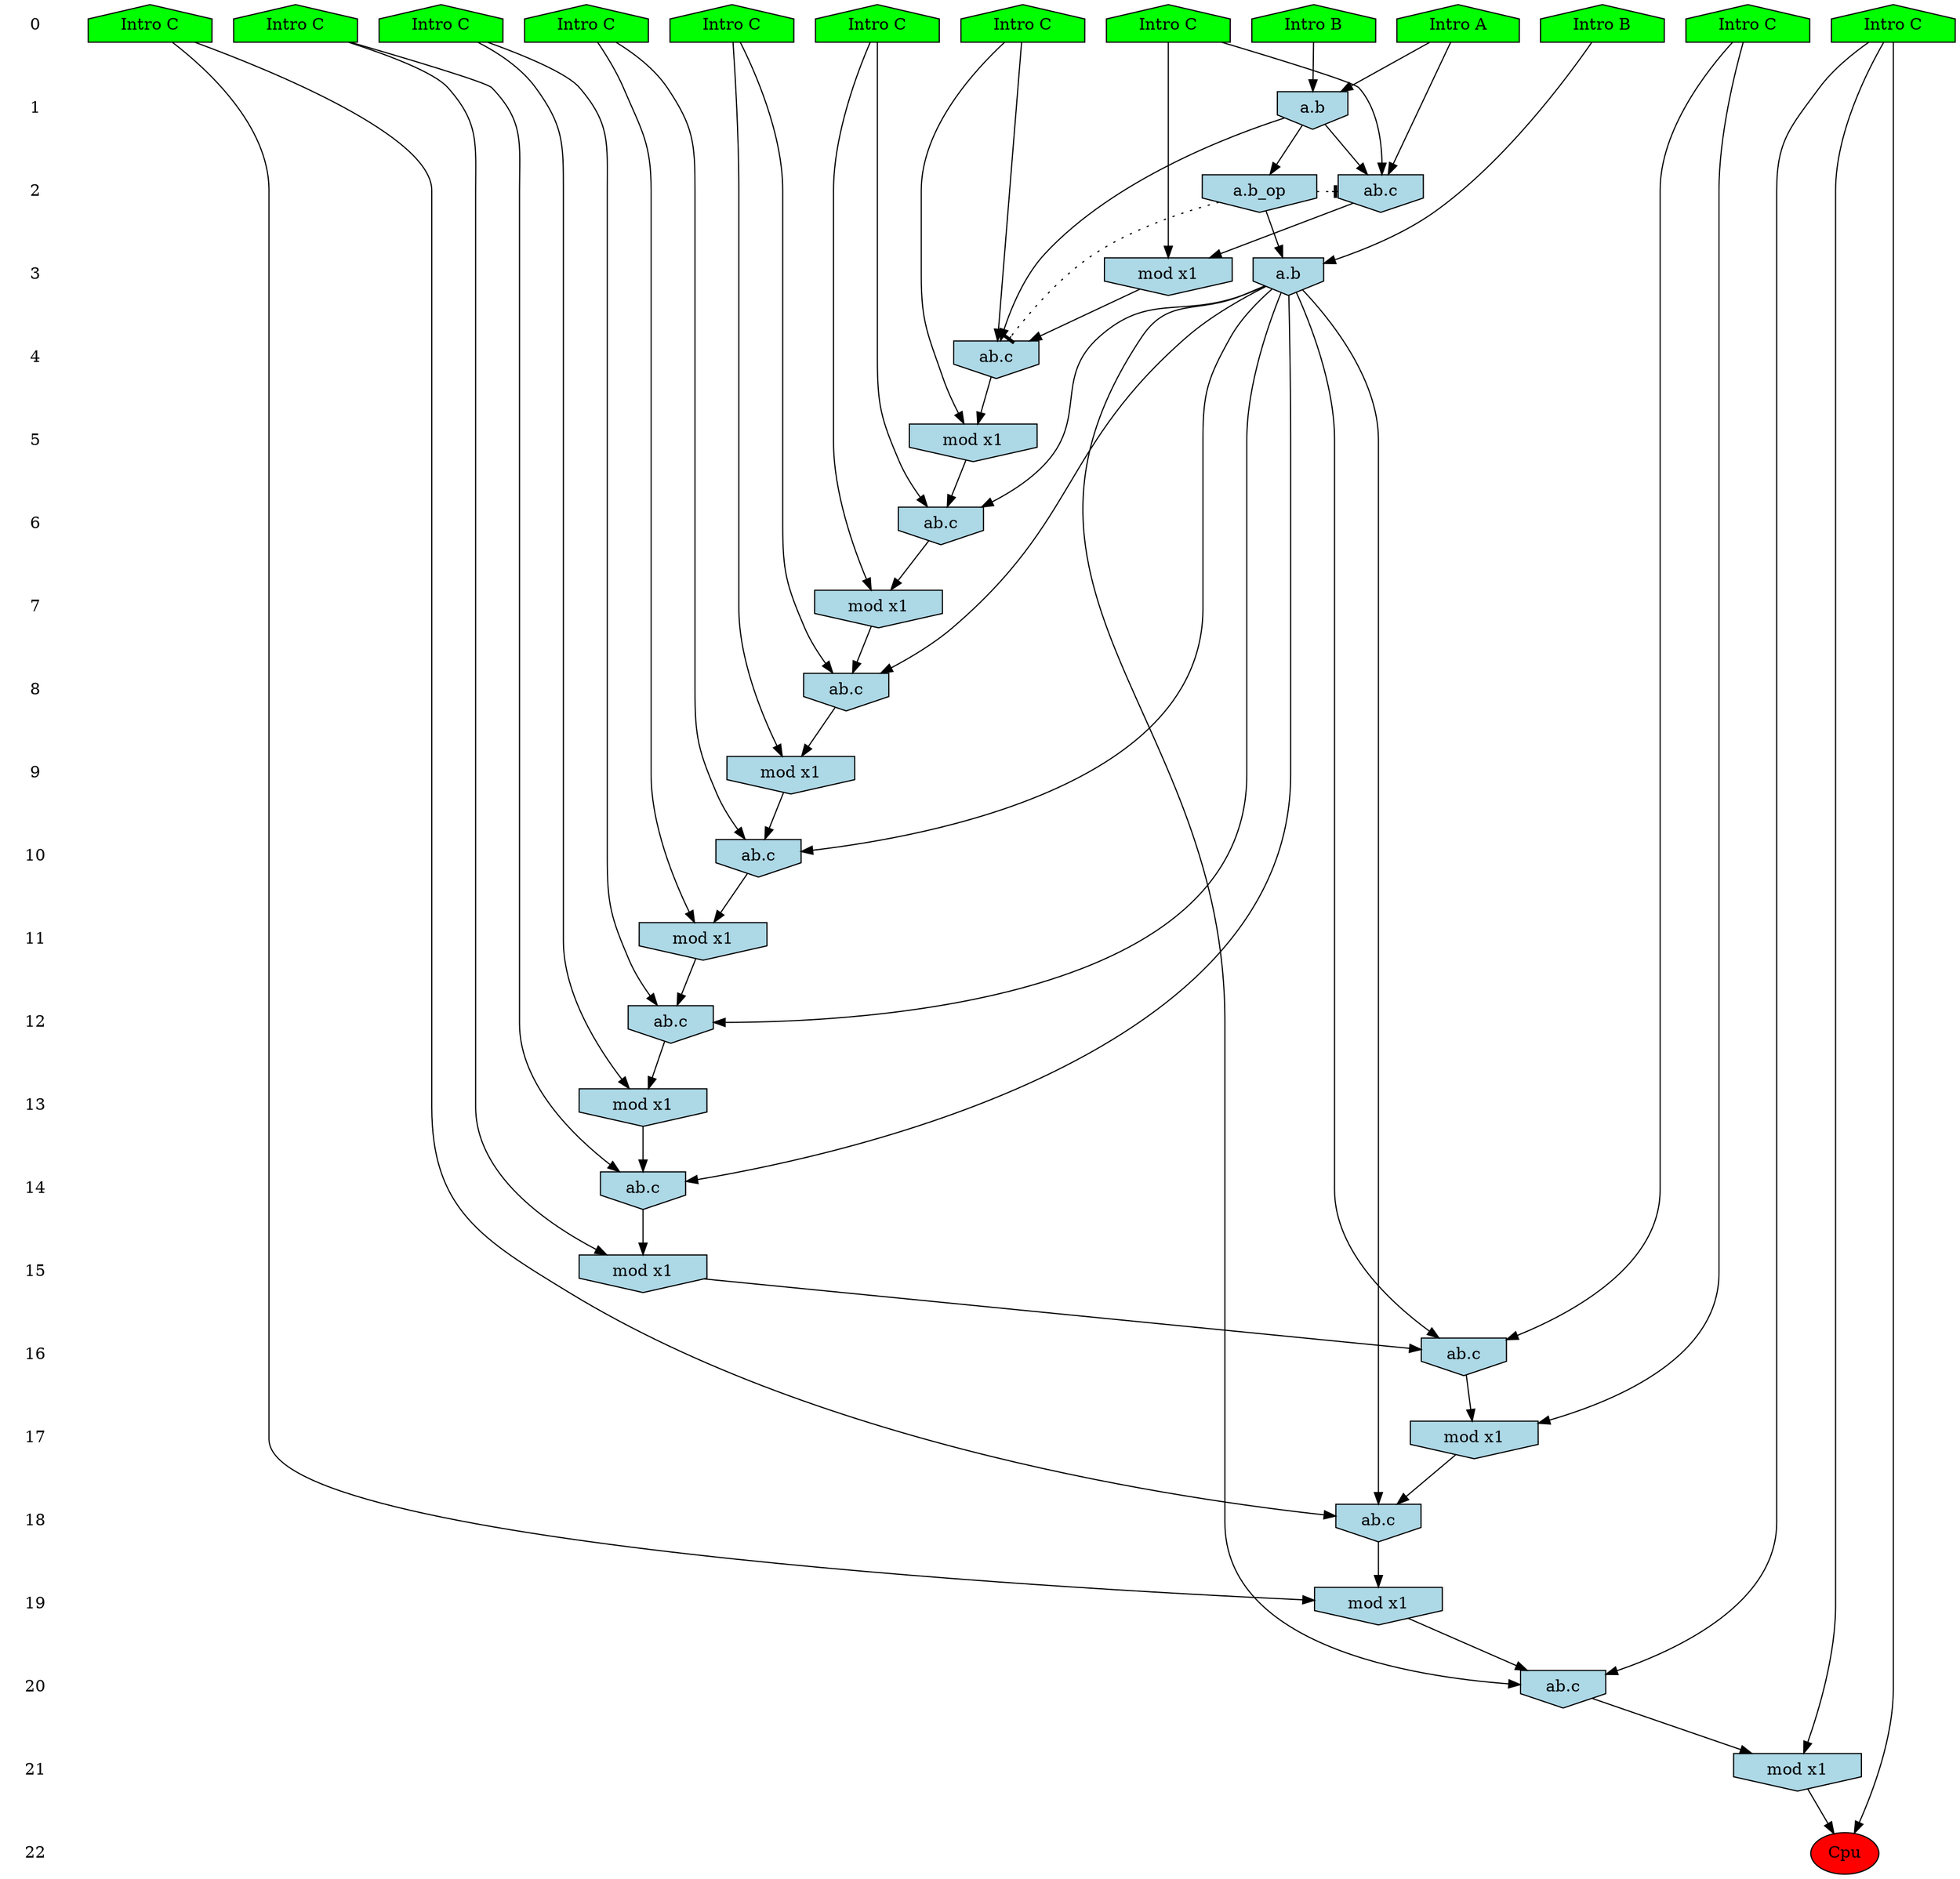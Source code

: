 /* Compression of 1 causal flows obtained in average at 2.100880E+01 t.u */
/* Compressed causal flows were: [3950] */
digraph G{
 ranksep=.5 ; 
{ rank = same ; "0" [shape=plaintext] ; node_1 [label ="Intro B", shape=house, style=filled, fillcolor=green] ;
node_2 [label ="Intro A", shape=house, style=filled, fillcolor=green] ;
node_3 [label ="Intro B", shape=house, style=filled, fillcolor=green] ;
node_4 [label ="Intro C", shape=house, style=filled, fillcolor=green] ;
node_5 [label ="Intro C", shape=house, style=filled, fillcolor=green] ;
node_6 [label ="Intro C", shape=house, style=filled, fillcolor=green] ;
node_7 [label ="Intro C", shape=house, style=filled, fillcolor=green] ;
node_8 [label ="Intro C", shape=house, style=filled, fillcolor=green] ;
node_9 [label ="Intro C", shape=house, style=filled, fillcolor=green] ;
node_10 [label ="Intro C", shape=house, style=filled, fillcolor=green] ;
node_11 [label ="Intro C", shape=house, style=filled, fillcolor=green] ;
node_12 [label ="Intro C", shape=house, style=filled, fillcolor=green] ;
node_13 [label ="Intro C", shape=house, style=filled, fillcolor=green] ;
}
{ rank = same ; "1" [shape=plaintext] ; node_14 [label="a.b", shape=invhouse, style=filled, fillcolor = lightblue] ;
}
{ rank = same ; "2" [shape=plaintext] ; node_15 [label="ab.c", shape=invhouse, style=filled, fillcolor = lightblue] ;
node_18 [label="a.b_op", shape=invhouse, style=filled, fillcolor = lightblue] ;
}
{ rank = same ; "3" [shape=plaintext] ; node_16 [label="mod x1", shape=invhouse, style=filled, fillcolor = lightblue] ;
node_20 [label="a.b", shape=invhouse, style=filled, fillcolor = lightblue] ;
}
{ rank = same ; "4" [shape=plaintext] ; node_17 [label="ab.c", shape=invhouse, style=filled, fillcolor = lightblue] ;
}
{ rank = same ; "5" [shape=plaintext] ; node_19 [label="mod x1", shape=invhouse, style=filled, fillcolor = lightblue] ;
}
{ rank = same ; "6" [shape=plaintext] ; node_21 [label="ab.c", shape=invhouse, style=filled, fillcolor = lightblue] ;
}
{ rank = same ; "7" [shape=plaintext] ; node_22 [label="mod x1", shape=invhouse, style=filled, fillcolor = lightblue] ;
}
{ rank = same ; "8" [shape=plaintext] ; node_23 [label="ab.c", shape=invhouse, style=filled, fillcolor = lightblue] ;
}
{ rank = same ; "9" [shape=plaintext] ; node_24 [label="mod x1", shape=invhouse, style=filled, fillcolor = lightblue] ;
}
{ rank = same ; "10" [shape=plaintext] ; node_25 [label="ab.c", shape=invhouse, style=filled, fillcolor = lightblue] ;
}
{ rank = same ; "11" [shape=plaintext] ; node_26 [label="mod x1", shape=invhouse, style=filled, fillcolor = lightblue] ;
}
{ rank = same ; "12" [shape=plaintext] ; node_27 [label="ab.c", shape=invhouse, style=filled, fillcolor = lightblue] ;
}
{ rank = same ; "13" [shape=plaintext] ; node_28 [label="mod x1", shape=invhouse, style=filled, fillcolor = lightblue] ;
}
{ rank = same ; "14" [shape=plaintext] ; node_29 [label="ab.c", shape=invhouse, style=filled, fillcolor = lightblue] ;
}
{ rank = same ; "15" [shape=plaintext] ; node_30 [label="mod x1", shape=invhouse, style=filled, fillcolor = lightblue] ;
}
{ rank = same ; "16" [shape=plaintext] ; node_31 [label="ab.c", shape=invhouse, style=filled, fillcolor = lightblue] ;
}
{ rank = same ; "17" [shape=plaintext] ; node_32 [label="mod x1", shape=invhouse, style=filled, fillcolor = lightblue] ;
}
{ rank = same ; "18" [shape=plaintext] ; node_33 [label="ab.c", shape=invhouse, style=filled, fillcolor = lightblue] ;
}
{ rank = same ; "19" [shape=plaintext] ; node_34 [label="mod x1", shape=invhouse, style=filled, fillcolor = lightblue] ;
}
{ rank = same ; "20" [shape=plaintext] ; node_35 [label="ab.c", shape=invhouse, style=filled, fillcolor = lightblue] ;
}
{ rank = same ; "21" [shape=plaintext] ; node_36 [label="mod x1", shape=invhouse, style=filled, fillcolor = lightblue] ;
}
{ rank = same ; "22" [shape=plaintext] ; node_37 [label ="Cpu", style=filled, fillcolor=red] ;
}
"0" -> "1" [style="invis"]; 
"1" -> "2" [style="invis"]; 
"2" -> "3" [style="invis"]; 
"3" -> "4" [style="invis"]; 
"4" -> "5" [style="invis"]; 
"5" -> "6" [style="invis"]; 
"6" -> "7" [style="invis"]; 
"7" -> "8" [style="invis"]; 
"8" -> "9" [style="invis"]; 
"9" -> "10" [style="invis"]; 
"10" -> "11" [style="invis"]; 
"11" -> "12" [style="invis"]; 
"12" -> "13" [style="invis"]; 
"13" -> "14" [style="invis"]; 
"14" -> "15" [style="invis"]; 
"15" -> "16" [style="invis"]; 
"16" -> "17" [style="invis"]; 
"17" -> "18" [style="invis"]; 
"18" -> "19" [style="invis"]; 
"19" -> "20" [style="invis"]; 
"20" -> "21" [style="invis"]; 
"21" -> "22" [style="invis"]; 
node_2 -> node_14
node_3 -> node_14
node_2 -> node_15
node_5 -> node_15
node_14 -> node_15
node_5 -> node_16
node_15 -> node_16
node_7 -> node_17
node_14 -> node_17
node_16 -> node_17
node_14 -> node_18
node_7 -> node_19
node_17 -> node_19
node_1 -> node_20
node_18 -> node_20
node_12 -> node_21
node_19 -> node_21
node_20 -> node_21
node_12 -> node_22
node_21 -> node_22
node_11 -> node_23
node_20 -> node_23
node_22 -> node_23
node_11 -> node_24
node_23 -> node_24
node_9 -> node_25
node_20 -> node_25
node_24 -> node_25
node_9 -> node_26
node_25 -> node_26
node_10 -> node_27
node_20 -> node_27
node_26 -> node_27
node_10 -> node_28
node_27 -> node_28
node_8 -> node_29
node_20 -> node_29
node_28 -> node_29
node_8 -> node_30
node_29 -> node_30
node_4 -> node_31
node_20 -> node_31
node_30 -> node_31
node_4 -> node_32
node_31 -> node_32
node_6 -> node_33
node_20 -> node_33
node_32 -> node_33
node_6 -> node_34
node_33 -> node_34
node_13 -> node_35
node_20 -> node_35
node_34 -> node_35
node_13 -> node_36
node_35 -> node_36
node_13 -> node_37
node_36 -> node_37
node_18 -> node_17 [style=dotted, arrowhead = tee] 
node_18 -> node_15 [style=dotted, arrowhead = tee] 
}
/*
 Dot generation time: 0.000182
*/